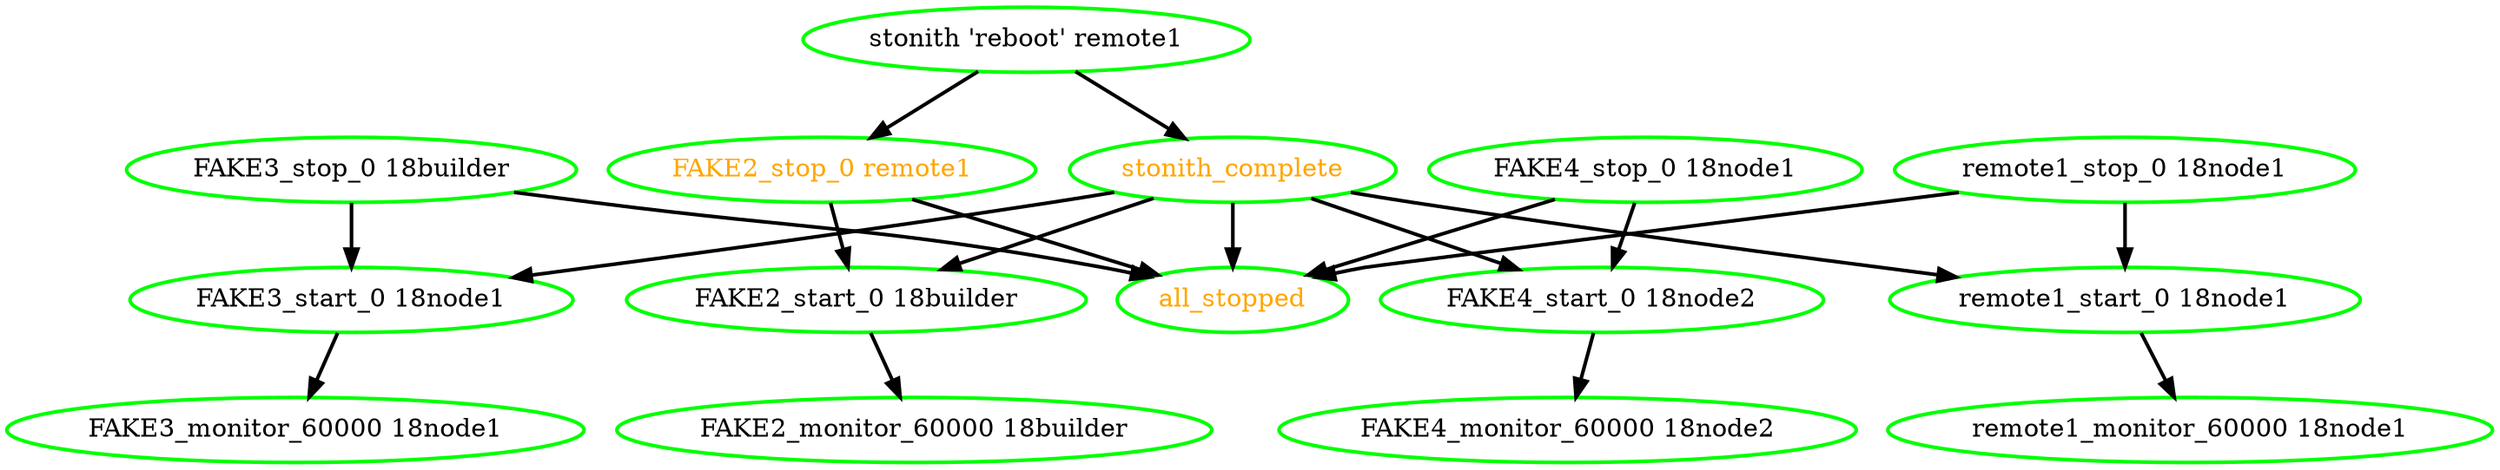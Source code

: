  digraph "g" {
"FAKE2_monitor_60000 18builder" [ style=bold color="green" fontcolor="black"]
"FAKE2_start_0 18builder" -> "FAKE2_monitor_60000 18builder" [ style = bold]
"FAKE2_start_0 18builder" [ style=bold color="green" fontcolor="black"]
"FAKE2_stop_0 remote1" -> "FAKE2_start_0 18builder" [ style = bold]
"FAKE2_stop_0 remote1" -> "all_stopped" [ style = bold]
"FAKE2_stop_0 remote1" [ style=bold color="green" fontcolor="orange"]
"FAKE3_monitor_60000 18node1" [ style=bold color="green" fontcolor="black"]
"FAKE3_start_0 18node1" -> "FAKE3_monitor_60000 18node1" [ style = bold]
"FAKE3_start_0 18node1" [ style=bold color="green" fontcolor="black"]
"FAKE3_stop_0 18builder" -> "FAKE3_start_0 18node1" [ style = bold]
"FAKE3_stop_0 18builder" -> "all_stopped" [ style = bold]
"FAKE3_stop_0 18builder" [ style=bold color="green" fontcolor="black"]
"FAKE4_monitor_60000 18node2" [ style=bold color="green" fontcolor="black"]
"FAKE4_start_0 18node2" -> "FAKE4_monitor_60000 18node2" [ style = bold]
"FAKE4_start_0 18node2" [ style=bold color="green" fontcolor="black"]
"FAKE4_stop_0 18node1" -> "FAKE4_start_0 18node2" [ style = bold]
"FAKE4_stop_0 18node1" -> "all_stopped" [ style = bold]
"FAKE4_stop_0 18node1" [ style=bold color="green" fontcolor="black"]
"all_stopped" [ style=bold color="green" fontcolor="orange"]
"remote1_monitor_60000 18node1" [ style=bold color="green" fontcolor="black"]
"remote1_start_0 18node1" -> "remote1_monitor_60000 18node1" [ style = bold]
"remote1_start_0 18node1" [ style=bold color="green" fontcolor="black"]
"remote1_stop_0 18node1" -> "all_stopped" [ style = bold]
"remote1_stop_0 18node1" -> "remote1_start_0 18node1" [ style = bold]
"remote1_stop_0 18node1" [ style=bold color="green" fontcolor="black"]
"stonith 'reboot' remote1" -> "FAKE2_stop_0 remote1" [ style = bold]
"stonith 'reboot' remote1" -> "stonith_complete" [ style = bold]
"stonith 'reboot' remote1" [ style=bold color="green" fontcolor="black"]
"stonith_complete" -> "FAKE2_start_0 18builder" [ style = bold]
"stonith_complete" -> "FAKE3_start_0 18node1" [ style = bold]
"stonith_complete" -> "FAKE4_start_0 18node2" [ style = bold]
"stonith_complete" -> "all_stopped" [ style = bold]
"stonith_complete" -> "remote1_start_0 18node1" [ style = bold]
"stonith_complete" [ style=bold color="green" fontcolor="orange"]
}
